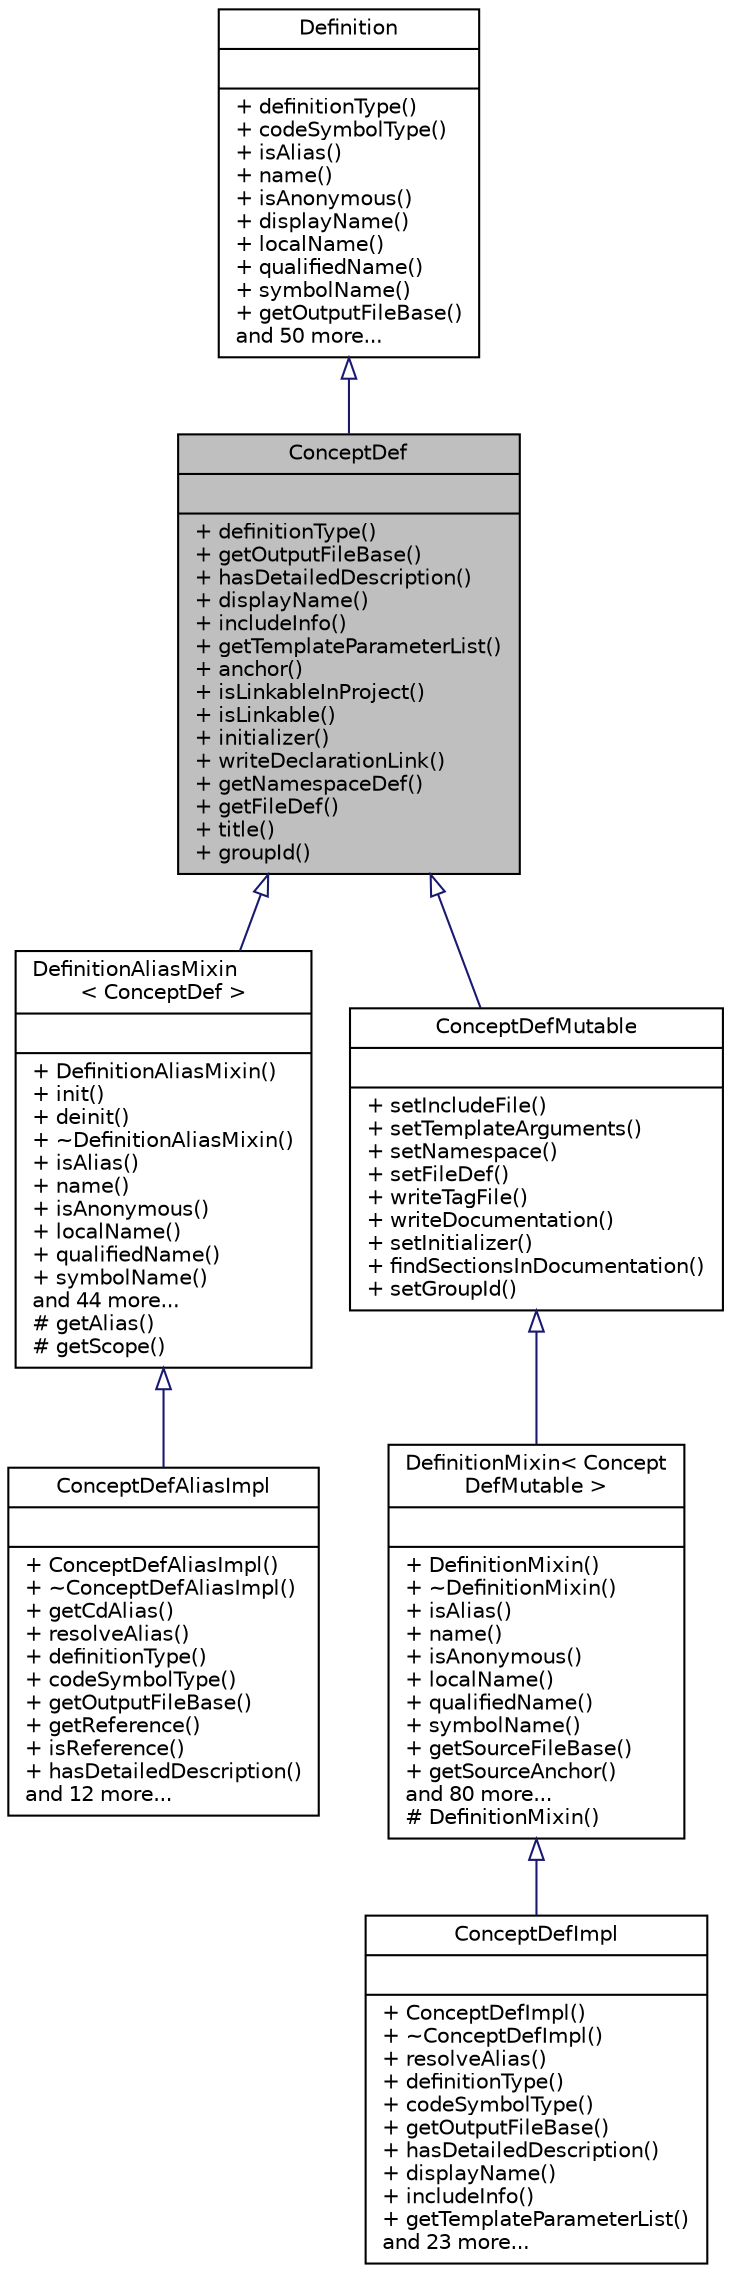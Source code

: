 digraph "ConceptDef"
{
 // LATEX_PDF_SIZE
  edge [fontname="Helvetica",fontsize="10",labelfontname="Helvetica",labelfontsize="10"];
  node [fontname="Helvetica",fontsize="10",shape=record];
  Node1 [label="{ConceptDef\n||+ definitionType()\l+ getOutputFileBase()\l+ hasDetailedDescription()\l+ displayName()\l+ includeInfo()\l+ getTemplateParameterList()\l+ anchor()\l+ isLinkableInProject()\l+ isLinkable()\l+ initializer()\l+ writeDeclarationLink()\l+ getNamespaceDef()\l+ getFileDef()\l+ title()\l+ groupId()\l}",height=0.2,width=0.4,color="black", fillcolor="grey75", style="filled", fontcolor="black",tooltip=" "];
  Node2 -> Node1 [dir="back",color="midnightblue",fontsize="10",style="solid",arrowtail="onormal"];
  Node2 [label="{Definition\n||+ definitionType()\l+ codeSymbolType()\l+ isAlias()\l+ name()\l+ isAnonymous()\l+ displayName()\l+ localName()\l+ qualifiedName()\l+ symbolName()\l+ getOutputFileBase()\land 50 more...\l}",height=0.2,width=0.4,color="black", fillcolor="white", style="filled",URL="$classDefinition.html",tooltip=" "];
  Node1 -> Node3 [dir="back",color="midnightblue",fontsize="10",style="solid",arrowtail="onormal"];
  Node3 [label="{DefinitionAliasMixin\l\< ConceptDef \>\n||+ DefinitionAliasMixin()\l+ init()\l+ deinit()\l+ ~DefinitionAliasMixin()\l+ isAlias()\l+ name()\l+ isAnonymous()\l+ localName()\l+ qualifiedName()\l+ symbolName()\land 44 more...\l# getAlias()\l# getScope()\l}",height=0.2,width=0.4,color="black", fillcolor="white", style="filled",URL="$classDefinitionAliasMixin.html",tooltip=" "];
  Node3 -> Node4 [dir="back",color="midnightblue",fontsize="10",style="solid",arrowtail="onormal"];
  Node4 [label="{ConceptDefAliasImpl\n||+ ConceptDefAliasImpl()\l+ ~ConceptDefAliasImpl()\l+ getCdAlias()\l+ resolveAlias()\l+ definitionType()\l+ codeSymbolType()\l+ getOutputFileBase()\l+ getReference()\l+ isReference()\l+ hasDetailedDescription()\land 12 more...\l}",height=0.2,width=0.4,color="black", fillcolor="white", style="filled",URL="$classConceptDefAliasImpl.html",tooltip=" "];
  Node1 -> Node5 [dir="back",color="midnightblue",fontsize="10",style="solid",arrowtail="onormal"];
  Node5 [label="{ConceptDefMutable\n||+ setIncludeFile()\l+ setTemplateArguments()\l+ setNamespace()\l+ setFileDef()\l+ writeTagFile()\l+ writeDocumentation()\l+ setInitializer()\l+ findSectionsInDocumentation()\l+ setGroupId()\l}",height=0.2,width=0.4,color="black", fillcolor="white", style="filled",URL="$classConceptDefMutable.html",tooltip=" "];
  Node5 -> Node6 [dir="back",color="midnightblue",fontsize="10",style="solid",arrowtail="onormal"];
  Node6 [label="{DefinitionMixin\< Concept\lDefMutable \>\n||+ DefinitionMixin()\l+ ~DefinitionMixin()\l+ isAlias()\l+ name()\l+ isAnonymous()\l+ localName()\l+ qualifiedName()\l+ symbolName()\l+ getSourceFileBase()\l+ getSourceAnchor()\land 80 more...\l# DefinitionMixin()\l}",height=0.2,width=0.4,color="black", fillcolor="white", style="filled",URL="$classDefinitionMixin.html",tooltip=" "];
  Node6 -> Node7 [dir="back",color="midnightblue",fontsize="10",style="solid",arrowtail="onormal"];
  Node7 [label="{ConceptDefImpl\n||+ ConceptDefImpl()\l+ ~ConceptDefImpl()\l+ resolveAlias()\l+ definitionType()\l+ codeSymbolType()\l+ getOutputFileBase()\l+ hasDetailedDescription()\l+ displayName()\l+ includeInfo()\l+ getTemplateParameterList()\land 23 more...\l}",height=0.2,width=0.4,color="black", fillcolor="white", style="filled",URL="$classConceptDefImpl.html",tooltip=" "];
}
